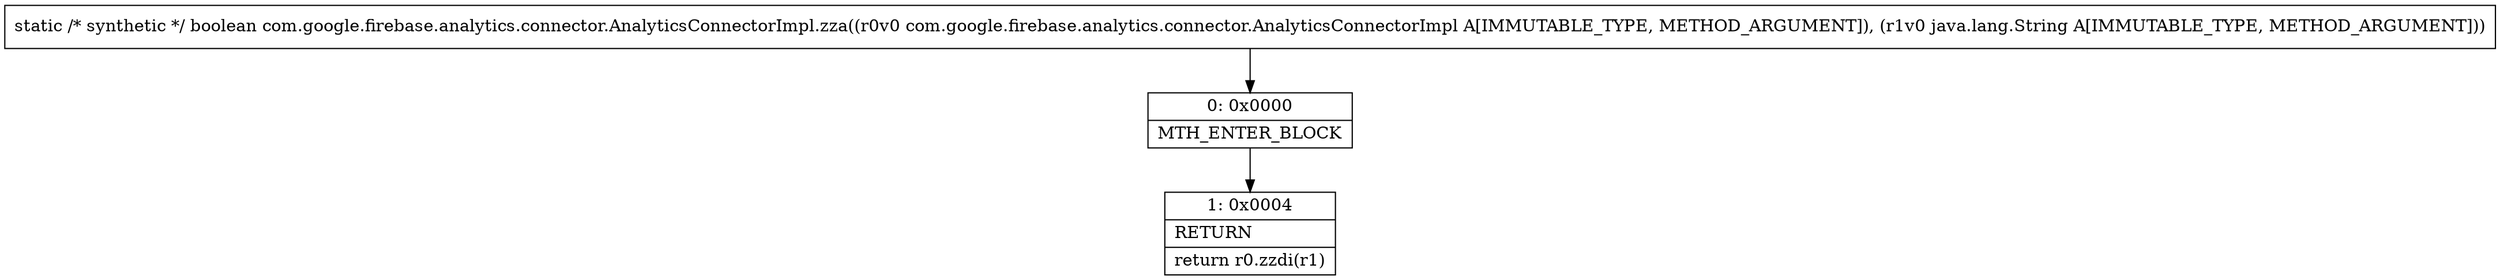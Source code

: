 digraph "CFG forcom.google.firebase.analytics.connector.AnalyticsConnectorImpl.zza(Lcom\/google\/firebase\/analytics\/connector\/AnalyticsConnectorImpl;Ljava\/lang\/String;)Z" {
Node_0 [shape=record,label="{0\:\ 0x0000|MTH_ENTER_BLOCK\l}"];
Node_1 [shape=record,label="{1\:\ 0x0004|RETURN\l|return r0.zzdi(r1)\l}"];
MethodNode[shape=record,label="{static \/* synthetic *\/ boolean com.google.firebase.analytics.connector.AnalyticsConnectorImpl.zza((r0v0 com.google.firebase.analytics.connector.AnalyticsConnectorImpl A[IMMUTABLE_TYPE, METHOD_ARGUMENT]), (r1v0 java.lang.String A[IMMUTABLE_TYPE, METHOD_ARGUMENT])) }"];
MethodNode -> Node_0;
Node_0 -> Node_1;
}

